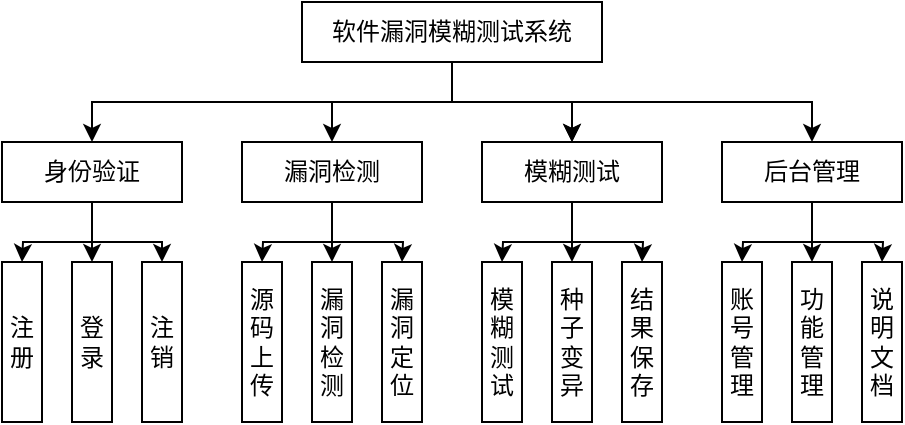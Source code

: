 <mxfile version="24.4.10" type="github">
  <diagram name="Page-1" id="koC9HaDYMUgK84STHC2b">
    <mxGraphModel dx="784" dy="416" grid="1" gridSize="10" guides="1" tooltips="1" connect="1" arrows="1" fold="1" page="1" pageScale="1" pageWidth="827" pageHeight="1169" math="0" shadow="0">
      <root>
        <mxCell id="0" />
        <mxCell id="1" parent="0" />
        <mxCell id="ADZpV2PqfIrlVhwBWigl-1" value="" style="edgeStyle=orthogonalEdgeStyle;rounded=0;orthogonalLoop=1;jettySize=auto;html=1;fontFamily=宋体;fillColor=none;" edge="1" parent="1" source="ADZpV2PqfIrlVhwBWigl-6" target="ADZpV2PqfIrlVhwBWigl-17">
          <mxGeometry relative="1" as="geometry">
            <Array as="points">
              <mxPoint x="385" y="160" />
              <mxPoint x="445" y="160" />
            </Array>
          </mxGeometry>
        </mxCell>
        <mxCell id="ADZpV2PqfIrlVhwBWigl-2" value="" style="edgeStyle=orthogonalEdgeStyle;rounded=0;orthogonalLoop=1;jettySize=auto;html=1;fontFamily=宋体;fillColor=none;" edge="1" parent="1" source="ADZpV2PqfIrlVhwBWigl-6" target="ADZpV2PqfIrlVhwBWigl-17">
          <mxGeometry relative="1" as="geometry">
            <Array as="points">
              <mxPoint x="385" y="160" />
              <mxPoint x="445" y="160" />
            </Array>
          </mxGeometry>
        </mxCell>
        <mxCell id="ADZpV2PqfIrlVhwBWigl-3" style="edgeStyle=orthogonalEdgeStyle;rounded=0;orthogonalLoop=1;jettySize=auto;html=1;entryX=0.5;entryY=0;entryDx=0;entryDy=0;fontFamily=宋体;fillColor=none;" edge="1" parent="1" source="ADZpV2PqfIrlVhwBWigl-6" target="ADZpV2PqfIrlVhwBWigl-13">
          <mxGeometry relative="1" as="geometry">
            <Array as="points">
              <mxPoint x="385" y="160" />
              <mxPoint x="325" y="160" />
            </Array>
          </mxGeometry>
        </mxCell>
        <mxCell id="ADZpV2PqfIrlVhwBWigl-4" style="edgeStyle=orthogonalEdgeStyle;rounded=0;orthogonalLoop=1;jettySize=auto;html=1;entryX=0.5;entryY=0;entryDx=0;entryDy=0;fontFamily=宋体;fillColor=none;" edge="1" parent="1" source="ADZpV2PqfIrlVhwBWigl-6" target="ADZpV2PqfIrlVhwBWigl-9">
          <mxGeometry relative="1" as="geometry">
            <Array as="points">
              <mxPoint x="385" y="160" />
              <mxPoint x="205" y="160" />
            </Array>
          </mxGeometry>
        </mxCell>
        <mxCell id="ADZpV2PqfIrlVhwBWigl-5" style="edgeStyle=orthogonalEdgeStyle;rounded=0;orthogonalLoop=1;jettySize=auto;html=1;fontFamily=宋体;fillColor=none;" edge="1" parent="1" source="ADZpV2PqfIrlVhwBWigl-6" target="ADZpV2PqfIrlVhwBWigl-21">
          <mxGeometry relative="1" as="geometry">
            <Array as="points">
              <mxPoint x="385" y="160" />
              <mxPoint x="565" y="160" />
            </Array>
          </mxGeometry>
        </mxCell>
        <mxCell id="ADZpV2PqfIrlVhwBWigl-6" value="&lt;font style=&quot;font-size: 12px;&quot;&gt;软件漏洞模糊测试系统&lt;/font&gt;" style="rounded=0;whiteSpace=wrap;html=1;fontFamily=宋体;fillColor=none;" vertex="1" parent="1">
          <mxGeometry x="310" y="110" width="150" height="30" as="geometry" />
        </mxCell>
        <mxCell id="ADZpV2PqfIrlVhwBWigl-7" style="edgeStyle=orthogonalEdgeStyle;rounded=0;orthogonalLoop=1;jettySize=auto;html=1;entryX=0;entryY=0.5;entryDx=0;entryDy=0;fontFamily=宋体;fillColor=none;" edge="1" parent="1" source="ADZpV2PqfIrlVhwBWigl-9">
          <mxGeometry relative="1" as="geometry">
            <mxPoint x="170" y="240" as="targetPoint" />
          </mxGeometry>
        </mxCell>
        <mxCell id="ADZpV2PqfIrlVhwBWigl-8" style="edgeStyle=orthogonalEdgeStyle;rounded=0;orthogonalLoop=1;jettySize=auto;html=1;entryX=0.5;entryY=0;entryDx=0;entryDy=0;fontFamily=宋体;fillColor=none;" edge="1" parent="1" source="ADZpV2PqfIrlVhwBWigl-9" target="ADZpV2PqfIrlVhwBWigl-33">
          <mxGeometry relative="1" as="geometry" />
        </mxCell>
        <mxCell id="ADZpV2PqfIrlVhwBWigl-9" value="身份验证" style="rounded=0;whiteSpace=wrap;html=1;fontFamily=宋体;fillColor=none;" vertex="1" parent="1">
          <mxGeometry x="160" y="180" width="90" height="30" as="geometry" />
        </mxCell>
        <mxCell id="ADZpV2PqfIrlVhwBWigl-10" style="edgeStyle=orthogonalEdgeStyle;rounded=0;orthogonalLoop=1;jettySize=auto;html=1;entryX=0;entryY=0.5;entryDx=0;entryDy=0;fontFamily=宋体;fillColor=none;" edge="1" parent="1" source="ADZpV2PqfIrlVhwBWigl-13">
          <mxGeometry relative="1" as="geometry">
            <mxPoint x="290" y="240" as="targetPoint" />
          </mxGeometry>
        </mxCell>
        <mxCell id="ADZpV2PqfIrlVhwBWigl-11" style="edgeStyle=orthogonalEdgeStyle;rounded=0;orthogonalLoop=1;jettySize=auto;html=1;fontFamily=宋体;fillColor=none;" edge="1" parent="1" source="ADZpV2PqfIrlVhwBWigl-13">
          <mxGeometry relative="1" as="geometry">
            <mxPoint x="325" y="240" as="targetPoint" />
          </mxGeometry>
        </mxCell>
        <mxCell id="ADZpV2PqfIrlVhwBWigl-12" style="edgeStyle=orthogonalEdgeStyle;rounded=0;orthogonalLoop=1;jettySize=auto;html=1;entryX=0;entryY=0.5;entryDx=0;entryDy=0;fontFamily=宋体;fillColor=none;" edge="1" parent="1" source="ADZpV2PqfIrlVhwBWigl-13">
          <mxGeometry relative="1" as="geometry">
            <mxPoint x="360" y="240" as="targetPoint" />
          </mxGeometry>
        </mxCell>
        <mxCell id="ADZpV2PqfIrlVhwBWigl-13" value="漏洞检测" style="rounded=0;whiteSpace=wrap;html=1;fontFamily=宋体;fillColor=none;" vertex="1" parent="1">
          <mxGeometry x="280" y="180" width="90" height="30" as="geometry" />
        </mxCell>
        <mxCell id="ADZpV2PqfIrlVhwBWigl-14" value="" style="edgeStyle=orthogonalEdgeStyle;rounded=0;orthogonalLoop=1;jettySize=auto;html=1;fontFamily=宋体;fillColor=none;" edge="1" parent="1" source="ADZpV2PqfIrlVhwBWigl-17">
          <mxGeometry relative="1" as="geometry">
            <mxPoint x="480" y="240" as="targetPoint" />
          </mxGeometry>
        </mxCell>
        <mxCell id="ADZpV2PqfIrlVhwBWigl-15" style="edgeStyle=orthogonalEdgeStyle;rounded=0;orthogonalLoop=1;jettySize=auto;html=1;entryX=0;entryY=0.5;entryDx=0;entryDy=0;fontFamily=宋体;fillColor=none;" edge="1" parent="1" source="ADZpV2PqfIrlVhwBWigl-17">
          <mxGeometry relative="1" as="geometry">
            <mxPoint x="445" y="240" as="targetPoint" />
          </mxGeometry>
        </mxCell>
        <mxCell id="ADZpV2PqfIrlVhwBWigl-16" style="edgeStyle=orthogonalEdgeStyle;rounded=0;orthogonalLoop=1;jettySize=auto;html=1;entryX=0;entryY=0.5;entryDx=0;entryDy=0;fontFamily=宋体;fillColor=none;" edge="1" parent="1" source="ADZpV2PqfIrlVhwBWigl-17">
          <mxGeometry relative="1" as="geometry">
            <mxPoint x="410" y="240" as="targetPoint" />
          </mxGeometry>
        </mxCell>
        <mxCell id="ADZpV2PqfIrlVhwBWigl-17" value="模糊测试" style="rounded=0;whiteSpace=wrap;html=1;fontFamily=宋体;fillColor=none;" vertex="1" parent="1">
          <mxGeometry x="400" y="180" width="90" height="30" as="geometry" />
        </mxCell>
        <mxCell id="ADZpV2PqfIrlVhwBWigl-18" style="edgeStyle=orthogonalEdgeStyle;rounded=0;orthogonalLoop=1;jettySize=auto;html=1;fontFamily=宋体;fillColor=none;" edge="1" parent="1" source="ADZpV2PqfIrlVhwBWigl-21">
          <mxGeometry relative="1" as="geometry">
            <mxPoint x="565" y="240" as="targetPoint" />
          </mxGeometry>
        </mxCell>
        <mxCell id="ADZpV2PqfIrlVhwBWigl-19" style="edgeStyle=orthogonalEdgeStyle;rounded=0;orthogonalLoop=1;jettySize=auto;html=1;entryX=0;entryY=0.5;entryDx=0;entryDy=0;fontFamily=宋体;fillColor=none;" edge="1" parent="1" source="ADZpV2PqfIrlVhwBWigl-21">
          <mxGeometry relative="1" as="geometry">
            <mxPoint x="600" y="240" as="targetPoint" />
          </mxGeometry>
        </mxCell>
        <mxCell id="ADZpV2PqfIrlVhwBWigl-20" style="edgeStyle=orthogonalEdgeStyle;rounded=0;orthogonalLoop=1;jettySize=auto;html=1;entryX=0;entryY=0.5;entryDx=0;entryDy=0;fontFamily=宋体;fillColor=none;" edge="1" parent="1" source="ADZpV2PqfIrlVhwBWigl-21">
          <mxGeometry relative="1" as="geometry">
            <mxPoint x="530" y="240" as="targetPoint" />
          </mxGeometry>
        </mxCell>
        <mxCell id="ADZpV2PqfIrlVhwBWigl-21" value="后台管理" style="rounded=0;whiteSpace=wrap;html=1;fontFamily=宋体;fillColor=none;" vertex="1" parent="1">
          <mxGeometry x="520" y="180" width="90" height="30" as="geometry" />
        </mxCell>
        <mxCell id="ADZpV2PqfIrlVhwBWigl-33" value="登录" style="rounded=0;whiteSpace=wrap;html=1;rotation=0;fontFamily=宋体;fillColor=none;" vertex="1" parent="1">
          <mxGeometry x="195" y="240" width="20" height="80" as="geometry" />
        </mxCell>
        <mxCell id="ADZpV2PqfIrlVhwBWigl-34" style="edgeStyle=orthogonalEdgeStyle;rounded=0;orthogonalLoop=1;jettySize=auto;html=1;entryX=0;entryY=0.5;entryDx=0;entryDy=0;fontFamily=宋体;fillColor=none;" edge="1" parent="1">
          <mxGeometry relative="1" as="geometry">
            <mxPoint x="200" y="230" as="sourcePoint" />
            <mxPoint x="240" y="240" as="targetPoint" />
            <Array as="points">
              <mxPoint x="240" y="230" />
            </Array>
          </mxGeometry>
        </mxCell>
        <mxCell id="ADZpV2PqfIrlVhwBWigl-38" value="注册" style="rounded=0;rotation=0;fontFamily=宋体;fillColor=none;direction=east;flipH=1;flipV=1;textDirection=ltr;whiteSpace=wrap;html=1;" vertex="1" parent="1">
          <mxGeometry x="160" y="240" width="20" height="80" as="geometry" />
        </mxCell>
        <mxCell id="ADZpV2PqfIrlVhwBWigl-39" value="注销" style="rounded=0;whiteSpace=wrap;html=1;rotation=0;fontFamily=宋体;fillColor=none;" vertex="1" parent="1">
          <mxGeometry x="230" y="240" width="20" height="80" as="geometry" />
        </mxCell>
        <mxCell id="ADZpV2PqfIrlVhwBWigl-42" value="源码上传" style="rounded=0;rotation=0;fontFamily=宋体;fillColor=none;direction=east;flipH=1;flipV=1;textDirection=ltr;whiteSpace=wrap;html=1;" vertex="1" parent="1">
          <mxGeometry x="280" y="240" width="20" height="80" as="geometry" />
        </mxCell>
        <mxCell id="ADZpV2PqfIrlVhwBWigl-43" value="&lt;font style=&quot;font-size: 12px;&quot;&gt;漏洞检测&lt;/font&gt;" style="rounded=0;rotation=0;fontFamily=宋体;fillColor=none;direction=east;flipH=1;flipV=1;textDirection=ltr;whiteSpace=wrap;html=1;" vertex="1" parent="1">
          <mxGeometry x="315" y="240" width="20" height="80" as="geometry" />
        </mxCell>
        <mxCell id="ADZpV2PqfIrlVhwBWigl-44" value="漏洞定位" style="rounded=0;rotation=0;fontFamily=宋体;fillColor=none;direction=east;flipH=1;flipV=1;textDirection=ltr;whiteSpace=wrap;html=1;" vertex="1" parent="1">
          <mxGeometry x="350" y="240" width="20" height="80" as="geometry" />
        </mxCell>
        <mxCell id="ADZpV2PqfIrlVhwBWigl-45" value="模糊测试" style="rounded=0;rotation=0;fontFamily=宋体;fillColor=none;direction=east;flipH=1;flipV=1;textDirection=ltr;whiteSpace=wrap;html=1;" vertex="1" parent="1">
          <mxGeometry x="400" y="240" width="20" height="80" as="geometry" />
        </mxCell>
        <mxCell id="ADZpV2PqfIrlVhwBWigl-46" value="种子变异" style="rounded=0;rotation=0;fontFamily=宋体;fillColor=none;direction=east;flipH=1;flipV=1;textDirection=ltr;whiteSpace=wrap;html=1;" vertex="1" parent="1">
          <mxGeometry x="435" y="240" width="20" height="80" as="geometry" />
        </mxCell>
        <mxCell id="ADZpV2PqfIrlVhwBWigl-49" value="结果保存" style="rounded=0;rotation=0;fontFamily=宋体;fillColor=none;direction=east;flipH=1;flipV=1;textDirection=ltr;whiteSpace=wrap;html=1;" vertex="1" parent="1">
          <mxGeometry x="470" y="240" width="20" height="80" as="geometry" />
        </mxCell>
        <mxCell id="ADZpV2PqfIrlVhwBWigl-50" value="账号管理" style="rounded=0;rotation=0;fontFamily=宋体;fillColor=none;direction=east;flipH=1;flipV=1;textDirection=ltr;whiteSpace=wrap;html=1;" vertex="1" parent="1">
          <mxGeometry x="520" y="240" width="20" height="80" as="geometry" />
        </mxCell>
        <mxCell id="ADZpV2PqfIrlVhwBWigl-51" value="功能管理" style="rounded=0;rotation=0;fontFamily=宋体;fillColor=none;direction=east;flipH=1;flipV=1;textDirection=ltr;whiteSpace=wrap;html=1;" vertex="1" parent="1">
          <mxGeometry x="555" y="240" width="20" height="80" as="geometry" />
        </mxCell>
        <mxCell id="ADZpV2PqfIrlVhwBWigl-53" value="说明文档" style="rounded=0;rotation=0;fontFamily=宋体;fillColor=none;direction=east;flipH=1;flipV=1;textDirection=ltr;whiteSpace=wrap;html=1;" vertex="1" parent="1">
          <mxGeometry x="590" y="240" width="20" height="80" as="geometry" />
        </mxCell>
      </root>
    </mxGraphModel>
  </diagram>
</mxfile>
